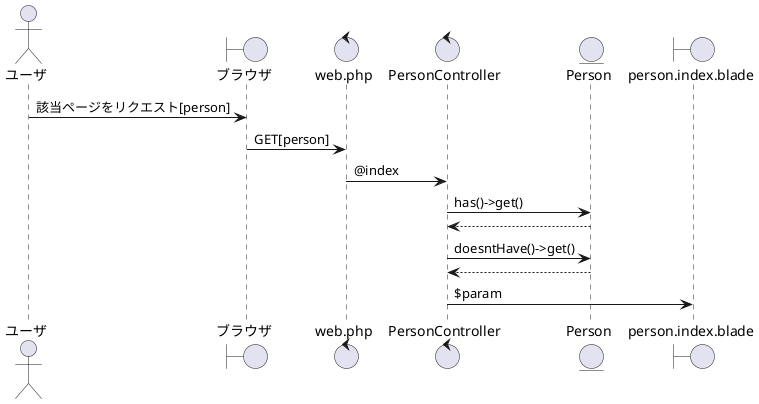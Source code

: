 @startuml 283_has_doesnthave
actor ユーザ
boundary ブラウザ
control web.php
control PersonController
entity Person
boundary person.index.blade

ユーザ -> ブラウザ:該当ページをリクエスト[person]
ブラウザ -> web.php: GET[person]
web.php -> PersonController:@index
PersonController -> Person:has()->get()
PersonController <-- Person
PersonController -> Person:doesntHave()->get()
PersonController <-- Person
PersonController -> person.index.blade:$param
@enduml
